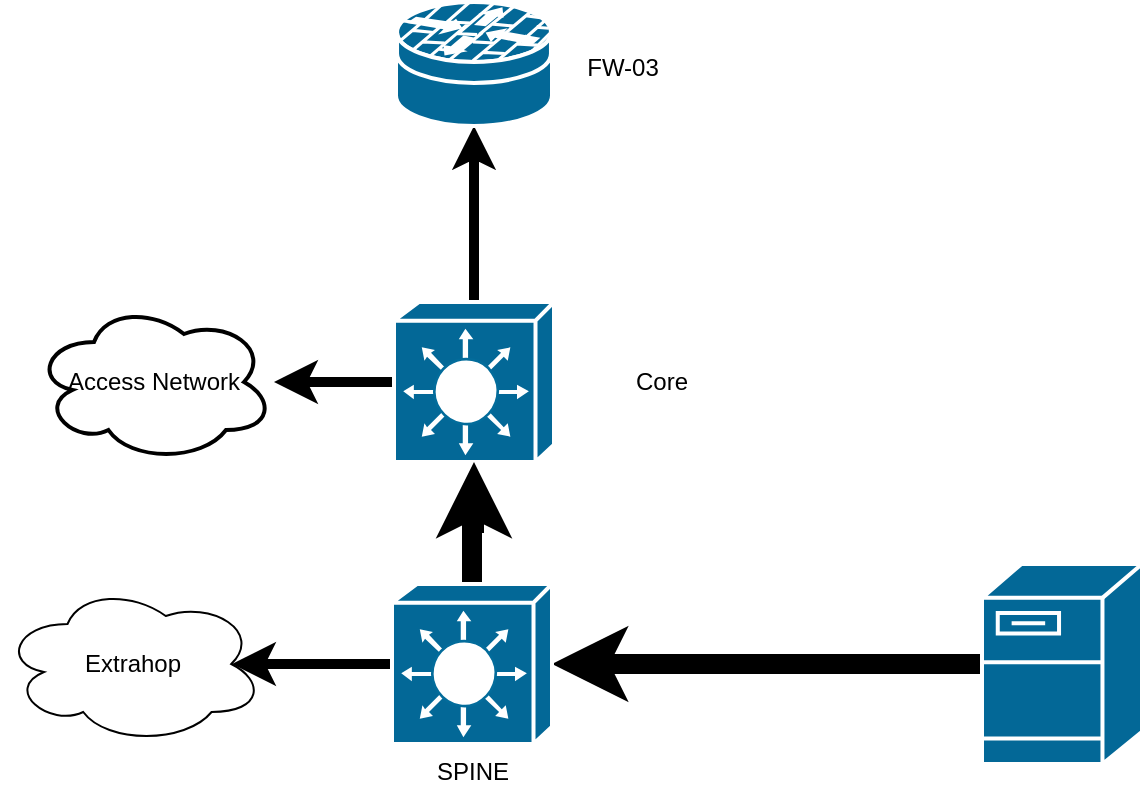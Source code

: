 <mxfile version="28.0.5" pages="2">
  <diagram name="As-is" id="VeXU3jU1dutu1024J9ar">
    <mxGraphModel dx="1412" dy="737" grid="1" gridSize="10" guides="1" tooltips="1" connect="1" arrows="1" fold="1" page="1" pageScale="1" pageWidth="850" pageHeight="1100" math="0" shadow="0">
      <root>
        <mxCell id="0" />
        <mxCell id="1" parent="0" />
        <mxCell id="VeNAugfaSecMVMktZQ29-8" value="" style="edgeStyle=orthogonalEdgeStyle;rounded=0;orthogonalLoop=1;jettySize=auto;html=1;strokeWidth=5;" edge="1" parent="1" source="VeNAugfaSecMVMktZQ29-1" target="VeNAugfaSecMVMktZQ29-2">
          <mxGeometry relative="1" as="geometry" />
        </mxCell>
        <mxCell id="VeNAugfaSecMVMktZQ29-14" value="" style="edgeStyle=orthogonalEdgeStyle;rounded=0;orthogonalLoop=1;jettySize=auto;html=1;strokeWidth=5;" edge="1" parent="1" source="VeNAugfaSecMVMktZQ29-1" target="VeNAugfaSecMVMktZQ29-13">
          <mxGeometry relative="1" as="geometry" />
        </mxCell>
        <mxCell id="VeNAugfaSecMVMktZQ29-1" value="&lt;br&gt;&lt;div&gt;&lt;br&gt;&lt;/div&gt;" style="shape=mxgraph.cisco.switches.layer_3_switch;sketch=0;html=1;pointerEvents=1;dashed=0;fillColor=#036897;strokeColor=#ffffff;strokeWidth=2;verticalLabelPosition=bottom;verticalAlign=top;align=center;outlineConnect=0;" vertex="1" parent="1">
          <mxGeometry x="386" y="280" width="80" height="80" as="geometry" />
        </mxCell>
        <mxCell id="VeNAugfaSecMVMktZQ29-2" value="" style="shape=mxgraph.cisco.security.router_firewall;sketch=0;html=1;pointerEvents=1;dashed=0;fillColor=#036897;strokeColor=#ffffff;strokeWidth=2;verticalLabelPosition=bottom;verticalAlign=top;align=center;outlineConnect=0;" vertex="1" parent="1">
          <mxGeometry x="387.0" y="130" width="78" height="62" as="geometry" />
        </mxCell>
        <mxCell id="VeNAugfaSecMVMktZQ29-6" value="" style="edgeStyle=orthogonalEdgeStyle;rounded=0;orthogonalLoop=1;jettySize=auto;html=1;entryX=1;entryY=0.5;entryDx=0;entryDy=0;entryPerimeter=0;strokeWidth=10;" edge="1" parent="1" source="VeNAugfaSecMVMktZQ29-3" target="VeNAugfaSecMVMktZQ29-4">
          <mxGeometry relative="1" as="geometry">
            <mxPoint x="618.5" y="461" as="targetPoint" />
          </mxGeometry>
        </mxCell>
        <mxCell id="VeNAugfaSecMVMktZQ29-3" value="" style="shape=mxgraph.cisco.servers.fileserver;sketch=0;html=1;pointerEvents=1;dashed=0;fillColor=#036897;strokeColor=#ffffff;strokeWidth=2;verticalLabelPosition=bottom;verticalAlign=top;align=center;outlineConnect=0;" vertex="1" parent="1">
          <mxGeometry x="680" y="411" width="80" height="100" as="geometry" />
        </mxCell>
        <mxCell id="VeNAugfaSecMVMktZQ29-7" value="" style="edgeStyle=orthogonalEdgeStyle;rounded=0;orthogonalLoop=1;jettySize=auto;html=1;strokeWidth=10;" edge="1" parent="1" source="VeNAugfaSecMVMktZQ29-4" target="VeNAugfaSecMVMktZQ29-1">
          <mxGeometry relative="1" as="geometry" />
        </mxCell>
        <mxCell id="VeNAugfaSecMVMktZQ29-10" value="" style="edgeStyle=orthogonalEdgeStyle;rounded=0;orthogonalLoop=1;jettySize=auto;html=1;strokeWidth=5;" edge="1" parent="1" source="VeNAugfaSecMVMktZQ29-4">
          <mxGeometry relative="1" as="geometry">
            <mxPoint x="305" y="461" as="targetPoint" />
          </mxGeometry>
        </mxCell>
        <mxCell id="VeNAugfaSecMVMktZQ29-4" value="SPINE" style="shape=mxgraph.cisco.switches.layer_3_switch;sketch=0;html=1;pointerEvents=1;dashed=0;fillColor=#036897;strokeColor=#ffffff;strokeWidth=2;verticalLabelPosition=bottom;verticalAlign=top;align=center;outlineConnect=0;" vertex="1" parent="1">
          <mxGeometry x="385" y="421" width="80" height="80" as="geometry" />
        </mxCell>
        <mxCell id="VeNAugfaSecMVMktZQ29-11" value="Extrahop" style="ellipse;shape=cloud;whiteSpace=wrap;html=1;" vertex="1" parent="1">
          <mxGeometry x="190" y="421" width="131" height="80" as="geometry" />
        </mxCell>
        <mxCell id="VeNAugfaSecMVMktZQ29-12" value="Core" style="text;html=1;align=center;verticalAlign=middle;whiteSpace=wrap;rounded=0;" vertex="1" parent="1">
          <mxGeometry x="490" y="305" width="60" height="30" as="geometry" />
        </mxCell>
        <mxCell id="VeNAugfaSecMVMktZQ29-13" value="&lt;div&gt;&lt;span style=&quot;background-color: transparent; color: light-dark(rgb(0, 0, 0), rgb(255, 255, 255));&quot;&gt;Access Network&lt;/span&gt;&lt;/div&gt;" style="ellipse;shape=cloud;whiteSpace=wrap;html=1;verticalAlign=middle;fillColor=default;strokeColor=default;sketch=0;pointerEvents=1;dashed=0;strokeWidth=2;align=center;fontFamily=Helvetica;fontSize=12;fontColor=default;" vertex="1" parent="1">
          <mxGeometry x="206" y="280" width="120" height="80" as="geometry" />
        </mxCell>
        <mxCell id="VeNAugfaSecMVMktZQ29-15" value="FW-03" style="text;html=1;align=center;verticalAlign=middle;resizable=0;points=[];autosize=1;strokeColor=none;fillColor=none;" vertex="1" parent="1">
          <mxGeometry x="470" y="148" width="60" height="30" as="geometry" />
        </mxCell>
      </root>
    </mxGraphModel>
  </diagram>
  <diagram name="Delta" id="qekRei_4K1NcP5LKjxVq">
    <mxGraphModel dx="1412" dy="737" grid="1" gridSize="10" guides="1" tooltips="1" connect="1" arrows="1" fold="1" page="1" pageScale="1" pageWidth="850" pageHeight="1100" math="0" shadow="0">
      <root>
        <mxCell id="bCw3NAEoAghIJWvo7MHd-0" />
        <mxCell id="bCw3NAEoAghIJWvo7MHd-1" parent="bCw3NAEoAghIJWvo7MHd-0" />
        <mxCell id="bCw3NAEoAghIJWvo7MHd-2" value="" style="edgeStyle=orthogonalEdgeStyle;rounded=0;orthogonalLoop=1;jettySize=auto;html=1;strokeWidth=5;" edge="1" parent="bCw3NAEoAghIJWvo7MHd-1" source="bCw3NAEoAghIJWvo7MHd-4" target="bCw3NAEoAghIJWvo7MHd-5">
          <mxGeometry relative="1" as="geometry" />
        </mxCell>
        <mxCell id="bCw3NAEoAghIJWvo7MHd-3" value="" style="edgeStyle=orthogonalEdgeStyle;rounded=0;orthogonalLoop=1;jettySize=auto;html=1;strokeWidth=5;" edge="1" parent="bCw3NAEoAghIJWvo7MHd-1" source="bCw3NAEoAghIJWvo7MHd-4" target="bCw3NAEoAghIJWvo7MHd-13">
          <mxGeometry relative="1" as="geometry" />
        </mxCell>
        <mxCell id="bCw3NAEoAghIJWvo7MHd-4" value="&lt;br&gt;&lt;div&gt;&lt;br&gt;&lt;/div&gt;" style="shape=mxgraph.cisco.switches.layer_3_switch;sketch=0;html=1;pointerEvents=1;dashed=0;fillColor=#036897;strokeColor=#ffffff;strokeWidth=2;verticalLabelPosition=bottom;verticalAlign=top;align=center;outlineConnect=0;" vertex="1" parent="bCw3NAEoAghIJWvo7MHd-1">
          <mxGeometry x="386" y="280" width="80" height="80" as="geometry" />
        </mxCell>
        <mxCell id="bCw3NAEoAghIJWvo7MHd-5" value="" style="shape=mxgraph.cisco.security.router_firewall;sketch=0;html=1;pointerEvents=1;dashed=0;fillColor=#036897;strokeColor=#ffffff;strokeWidth=2;verticalLabelPosition=bottom;verticalAlign=top;align=center;outlineConnect=0;" vertex="1" parent="bCw3NAEoAghIJWvo7MHd-1">
          <mxGeometry x="387.0" y="130" width="78" height="62" as="geometry" />
        </mxCell>
        <mxCell id="bCw3NAEoAghIJWvo7MHd-6" value="" style="edgeStyle=orthogonalEdgeStyle;rounded=0;orthogonalLoop=1;jettySize=auto;html=1;entryX=1;entryY=0.5;entryDx=0;entryDy=0;entryPerimeter=0;strokeWidth=10;exitX=0;exitY=0.5;exitDx=0;exitDy=0;exitPerimeter=0;" edge="1" parent="bCw3NAEoAghIJWvo7MHd-1" source="bCw3NAEoAghIJWvo7MHd-7" target="bCw3NAEoAghIJWvo7MHd-10">
          <mxGeometry relative="1" as="geometry">
            <mxPoint x="619.5" y="620" as="targetPoint" />
          </mxGeometry>
        </mxCell>
        <mxCell id="bCw3NAEoAghIJWvo7MHd-7" value="" style="shape=mxgraph.cisco.servers.fileserver;sketch=0;html=1;pointerEvents=1;dashed=0;fillColor=#036897;strokeColor=#ffffff;strokeWidth=2;verticalLabelPosition=bottom;verticalAlign=top;align=center;outlineConnect=0;" vertex="1" parent="bCw3NAEoAghIJWvo7MHd-1">
          <mxGeometry x="681" y="520" width="80" height="100" as="geometry" />
        </mxCell>
        <mxCell id="bCw3NAEoAghIJWvo7MHd-8" value="" style="edgeStyle=orthogonalEdgeStyle;rounded=0;orthogonalLoop=1;jettySize=auto;html=1;strokeWidth=10;exitX=0.5;exitY=0;exitDx=0;exitDy=0;exitPerimeter=0;" edge="1" parent="bCw3NAEoAghIJWvo7MHd-1" source="bCw3NAEoAghIJWvo7MHd-10" target="bCw3NAEoAghIJWvo7MHd-4">
          <mxGeometry relative="1" as="geometry" />
        </mxCell>
        <mxCell id="bCw3NAEoAghIJWvo7MHd-10" value="SPINE" style="shape=mxgraph.cisco.switches.layer_3_switch;sketch=0;html=1;pointerEvents=1;dashed=0;fillColor=#036897;strokeColor=#ffffff;strokeWidth=2;verticalLabelPosition=bottom;verticalAlign=top;align=center;outlineConnect=0;" vertex="1" parent="bCw3NAEoAghIJWvo7MHd-1">
          <mxGeometry x="385" y="530" width="80" height="80" as="geometry" />
        </mxCell>
        <mxCell id="bCw3NAEoAghIJWvo7MHd-12" value="Core" style="text;html=1;align=center;verticalAlign=middle;whiteSpace=wrap;rounded=0;" vertex="1" parent="bCw3NAEoAghIJWvo7MHd-1">
          <mxGeometry x="465" y="250" width="60" height="30" as="geometry" />
        </mxCell>
        <mxCell id="bCw3NAEoAghIJWvo7MHd-13" value="&lt;div&gt;&lt;span style=&quot;background-color: transparent; color: light-dark(rgb(0, 0, 0), rgb(255, 255, 255));&quot;&gt;Access Network&lt;/span&gt;&lt;/div&gt;" style="ellipse;shape=cloud;whiteSpace=wrap;html=1;verticalAlign=middle;fillColor=default;strokeColor=default;sketch=0;pointerEvents=1;dashed=0;strokeWidth=2;align=center;fontFamily=Helvetica;fontSize=12;fontColor=default;" vertex="1" parent="bCw3NAEoAghIJWvo7MHd-1">
          <mxGeometry x="140" y="280" width="120" height="80" as="geometry" />
        </mxCell>
        <mxCell id="bCw3NAEoAghIJWvo7MHd-14" value="FW-03" style="text;html=1;align=center;verticalAlign=middle;resizable=0;points=[];autosize=1;strokeColor=none;fillColor=none;" vertex="1" parent="bCw3NAEoAghIJWvo7MHd-1">
          <mxGeometry x="470" y="148" width="60" height="30" as="geometry" />
        </mxCell>
        <mxCell id="B1uGew3ZlreICwvSu2cl-2" value="" style="rounded=0;orthogonalLoop=1;jettySize=auto;html=1;strokeWidth=5;endSize=6;entryX=0.13;entryY=0.77;entryDx=0;entryDy=0;entryPerimeter=0;" edge="1" parent="bCw3NAEoAghIJWvo7MHd-1" source="bCw3NAEoAghIJWvo7MHd-10">
          <mxGeometry relative="1" as="geometry">
            <mxPoint x="426" y="580" as="sourcePoint" />
            <mxPoint x="683.53" y="351.6" as="targetPoint" />
          </mxGeometry>
        </mxCell>
        <mxCell id="B1uGew3ZlreICwvSu2cl-13" value="" style="endArrow=classic;html=1;rounded=0;entryX=0.25;entryY=0.25;entryDx=0;entryDy=0;entryPerimeter=0;exitX=0.88;exitY=0.91;exitDx=0;exitDy=0;exitPerimeter=0;strokeWidth=5;" edge="1" parent="bCw3NAEoAghIJWvo7MHd-1" source="bCw3NAEoAghIJWvo7MHd-5">
          <mxGeometry width="50" height="50" relative="1" as="geometry">
            <mxPoint x="550" y="270" as="sourcePoint" />
            <mxPoint x="699.25" y="310" as="targetPoint" />
          </mxGeometry>
        </mxCell>
        <mxCell id="B1uGew3ZlreICwvSu2cl-14" value="L2 Traffic in data networks not spanned" style="text;html=1;align=center;verticalAlign=middle;whiteSpace=wrap;rounded=0;" vertex="1" parent="bCw3NAEoAghIJWvo7MHd-1">
          <mxGeometry x="115" y="360" width="170" height="70" as="geometry" />
        </mxCell>
      </root>
    </mxGraphModel>
  </diagram>
</mxfile>
